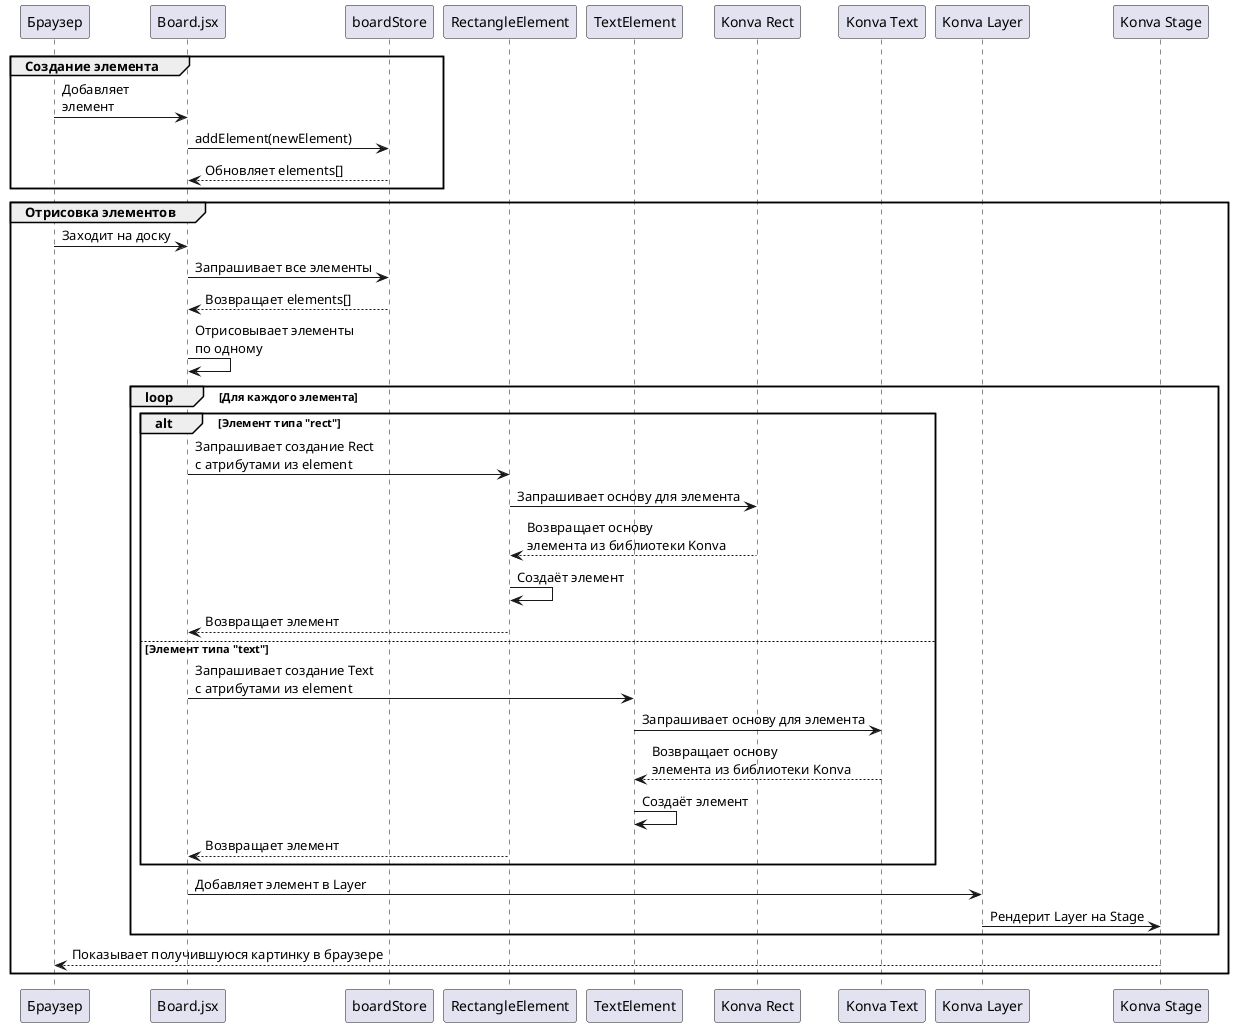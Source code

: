 @startuml Rectangle Rendering Sequence

Participant Браузер as User
participant "Board.jsx" as Board
participant "boardStore" as Store
participant "RectangleElement" as RectComponent
participant "TextElement" as TextComponent
participant "Konva Rect" as KonvaRect
participant "Konva Text" as KonvaText
participant "Konva Layer" as Layer
participant "Konva Stage" as Stage

group Создание элемента
User -> Board: Добавляет\nэлемент
Board -> Store: addElement(newElement)
Store --> Board: Обновляет elements[]
end
group Отрисовка элементов
User -> Board: Заходит на доску
Board -> Store: Запрашивает все элементы
Store --> Board: Возвращает elements[]
Board -> Board: Отрисовывает элементы\nпо одному
loop Для каждого элемента
alt Элемент типа "rect"
Board -> RectComponent: Запрашивает создание Rect\nс атрибутами из element
RectComponent -> KonvaRect: Запрашивает основу для элемента
KonvaRect --> RectComponent: Возвращает основу\nэлемента из библиотеки Konva
RectComponent -> RectComponent: Создаёт элемент
RectComponent --> Board: Возвращает элемент
else Элемент типа "text" 
Board -> TextComponent: Запрашивает создание Text\nс атрибутами из element
TextComponent -> KonvaText: Запрашивает основу для элемента
KonvaText --> TextComponent: Возвращает основу\nэлемента из библиотеки Konva
TextComponent -> TextComponent: Создаёт элемент
RectComponent --> Board: Возвращает элемент
end
Board -> Layer: Добавляет элемент в Layer
Layer -> Stage: Рендерит Layer на Stage
end
Stage --> User: Показывает получившуюся картинку в браузере

end
@enduml